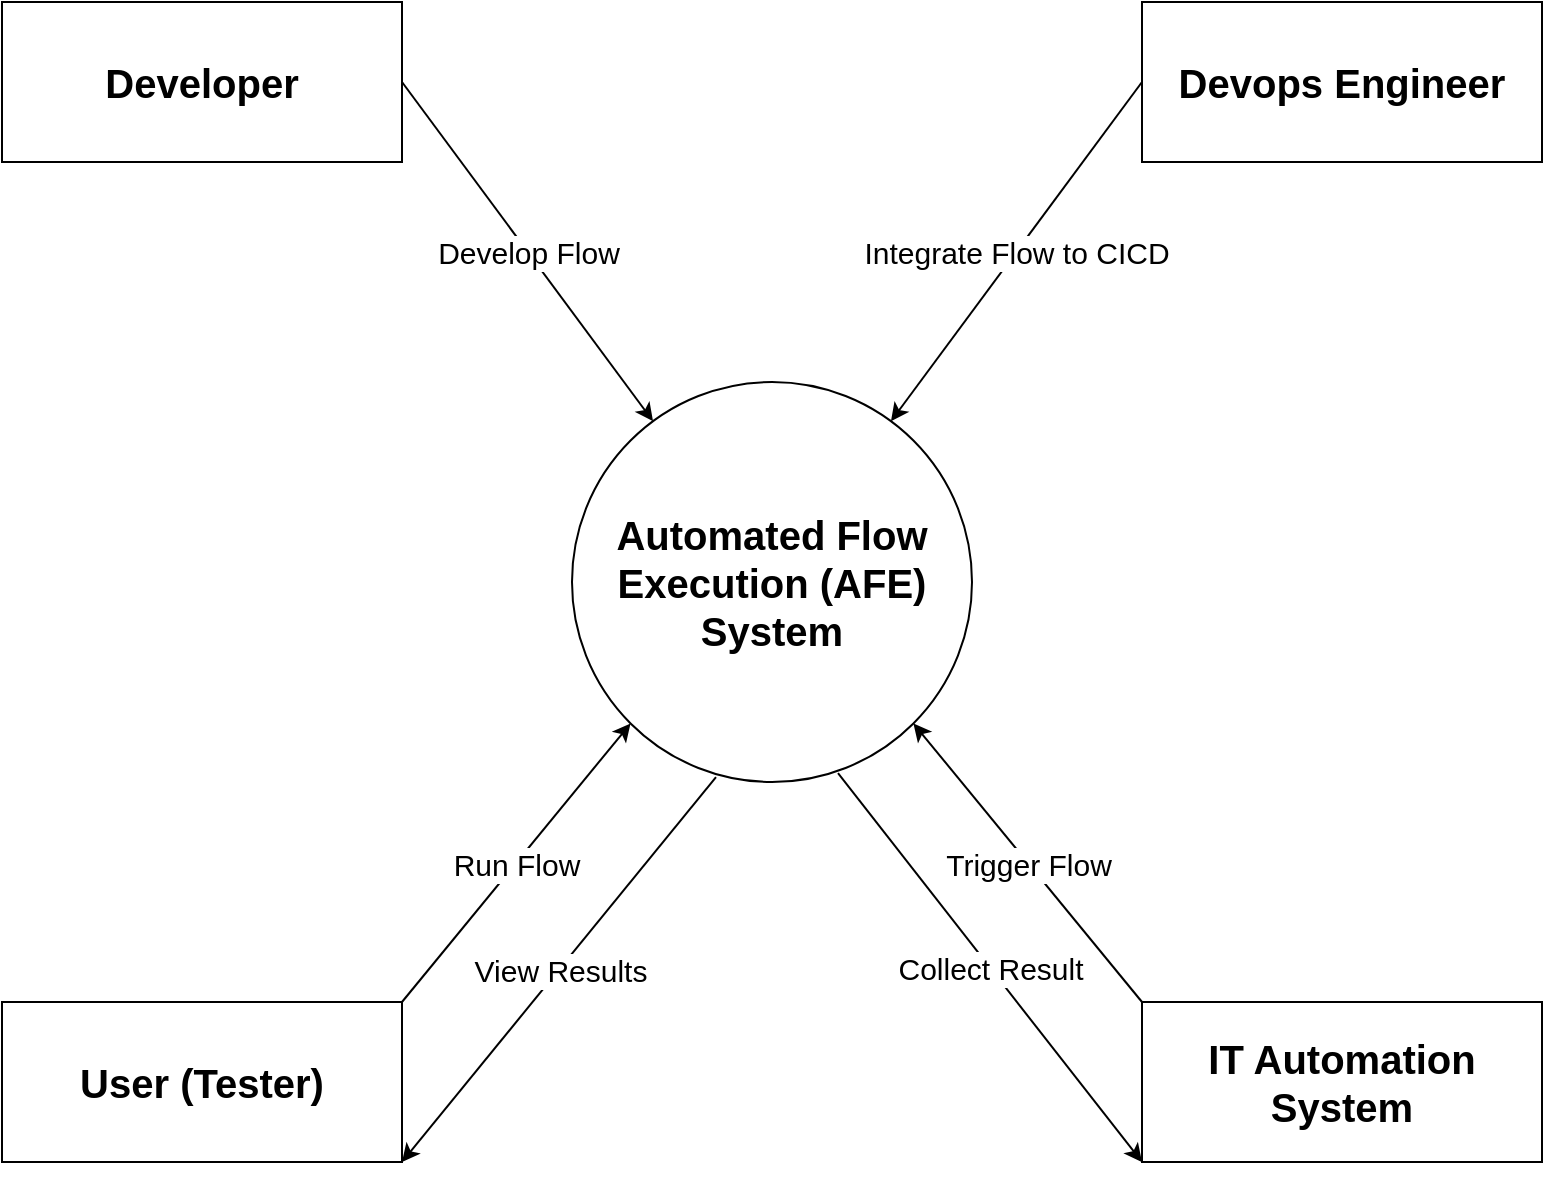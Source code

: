 <mxfile version="16.5.1" type="device"><diagram id="5Ob8_Jfgo25W6WPa0Cbb" name="Page-1"><mxGraphModel dx="1102" dy="875" grid="1" gridSize="10" guides="1" tooltips="1" connect="1" arrows="1" fold="1" page="1" pageScale="1" pageWidth="850" pageHeight="1100" math="0" shadow="0"><root><mxCell id="0"/><mxCell id="1" parent="0"/><mxCell id="VKnQegLB0JU4gR2uy5td-1" value="&lt;b&gt;&lt;font style=&quot;font-size: 20px&quot;&gt;Automated Flow Execution (AFE) System&lt;/font&gt;&lt;/b&gt;" style="ellipse;whiteSpace=wrap;html=1;aspect=fixed;" parent="1" vertex="1"><mxGeometry x="325" y="450" width="200" height="200" as="geometry"/></mxCell><mxCell id="VKnQegLB0JU4gR2uy5td-2" value="&lt;b&gt;Developer&lt;/b&gt;" style="rounded=0;whiteSpace=wrap;html=1;fontSize=20;" parent="1" vertex="1"><mxGeometry x="40" y="260" width="200" height="80" as="geometry"/></mxCell><mxCell id="VKnQegLB0JU4gR2uy5td-3" value="&lt;b&gt;User (Tester)&lt;/b&gt;" style="rounded=0;whiteSpace=wrap;html=1;fontSize=20;" parent="1" vertex="1"><mxGeometry x="40" y="760" width="200" height="80" as="geometry"/></mxCell><mxCell id="VKnQegLB0JU4gR2uy5td-4" value="&lt;b&gt;Devops Engineer&lt;/b&gt;" style="rounded=0;whiteSpace=wrap;html=1;fontSize=20;" parent="1" vertex="1"><mxGeometry x="610" y="260" width="200" height="80" as="geometry"/></mxCell><mxCell id="VKnQegLB0JU4gR2uy5td-6" value="&lt;b&gt;IT Automation System&lt;/b&gt;" style="rounded=0;whiteSpace=wrap;html=1;fontSize=20;" parent="1" vertex="1"><mxGeometry x="610" y="760" width="200" height="80" as="geometry"/></mxCell><mxCell id="VKnQegLB0JU4gR2uy5td-20" value="" style="endArrow=classic;html=1;rounded=0;fontSize=20;exitX=1;exitY=0.5;exitDx=0;exitDy=0;" parent="1" source="VKnQegLB0JU4gR2uy5td-2" target="VKnQegLB0JU4gR2uy5td-1" edge="1"><mxGeometry relative="1" as="geometry"><mxPoint x="240" y="310" as="sourcePoint"/><mxPoint x="363.985" y="470.771" as="targetPoint"/></mxGeometry></mxCell><mxCell id="VKnQegLB0JU4gR2uy5td-21" value="&lt;font style=&quot;font-size: 15px;&quot;&gt;Develop Flow&lt;/font&gt;" style="edgeLabel;resizable=0;html=1;align=center;verticalAlign=middle;fontSize=15;" parent="VKnQegLB0JU4gR2uy5td-20" connectable="0" vertex="1"><mxGeometry relative="1" as="geometry"/></mxCell><mxCell id="VKnQegLB0JU4gR2uy5td-22" value="" style="endArrow=classic;html=1;rounded=0;fontSize=15;exitX=1;exitY=0;exitDx=0;exitDy=0;entryX=0;entryY=1;entryDx=0;entryDy=0;" parent="1" source="VKnQegLB0JU4gR2uy5td-3" target="VKnQegLB0JU4gR2uy5td-1" edge="1"><mxGeometry relative="1" as="geometry"><mxPoint x="220" y="550" as="sourcePoint"/><mxPoint x="320" y="550" as="targetPoint"/></mxGeometry></mxCell><mxCell id="VKnQegLB0JU4gR2uy5td-23" value="&lt;font style=&quot;font-size: 15px;&quot;&gt;Run Flow&lt;/font&gt;" style="edgeLabel;resizable=0;html=1;align=center;verticalAlign=middle;fontSize=15;" parent="VKnQegLB0JU4gR2uy5td-22" connectable="0" vertex="1"><mxGeometry relative="1" as="geometry"/></mxCell><mxCell id="VKnQegLB0JU4gR2uy5td-24" value="" style="endArrow=classic;html=1;rounded=0;fontSize=15;entryX=1;entryY=1;entryDx=0;entryDy=0;exitX=0.36;exitY=0.988;exitDx=0;exitDy=0;exitPerimeter=0;" parent="1" source="VKnQegLB0JU4gR2uy5td-1" target="VKnQegLB0JU4gR2uy5td-3" edge="1"><mxGeometry relative="1" as="geometry"><mxPoint x="390" y="640" as="sourcePoint"/><mxPoint x="320" y="550" as="targetPoint"/></mxGeometry></mxCell><mxCell id="VKnQegLB0JU4gR2uy5td-25" value="&lt;span style=&quot;font-size: 15px;&quot;&gt;View Results&lt;/span&gt;" style="edgeLabel;resizable=0;html=1;align=center;verticalAlign=middle;fontSize=15;" parent="VKnQegLB0JU4gR2uy5td-24" connectable="0" vertex="1"><mxGeometry relative="1" as="geometry"/></mxCell><mxCell id="VKnQegLB0JU4gR2uy5td-26" value="" style="endArrow=classic;html=1;rounded=0;fontSize=10;exitX=0;exitY=0;exitDx=0;exitDy=0;entryX=1;entryY=1;entryDx=0;entryDy=0;" parent="1" source="VKnQegLB0JU4gR2uy5td-6" target="VKnQegLB0JU4gR2uy5td-1" edge="1"><mxGeometry relative="1" as="geometry"><mxPoint x="450" y="570" as="sourcePoint"/><mxPoint x="550" y="570" as="targetPoint"/></mxGeometry></mxCell><mxCell id="VKnQegLB0JU4gR2uy5td-27" value="Trigger Flow" style="edgeLabel;resizable=0;html=1;align=center;verticalAlign=middle;fontSize=15;" parent="VKnQegLB0JU4gR2uy5td-26" connectable="0" vertex="1"><mxGeometry relative="1" as="geometry"/></mxCell><mxCell id="VKnQegLB0JU4gR2uy5td-28" value="" style="endArrow=classic;html=1;rounded=0;fontSize=10;exitX=0.665;exitY=0.978;exitDx=0;exitDy=0;exitPerimeter=0;entryX=0;entryY=1;entryDx=0;entryDy=0;" parent="1" source="VKnQegLB0JU4gR2uy5td-1" target="VKnQegLB0JU4gR2uy5td-6" edge="1"><mxGeometry relative="1" as="geometry"><mxPoint x="480" y="650" as="sourcePoint"/><mxPoint x="580" y="650" as="targetPoint"/></mxGeometry></mxCell><mxCell id="VKnQegLB0JU4gR2uy5td-29" value="Collect Result" style="edgeLabel;resizable=0;html=1;align=center;verticalAlign=middle;fontSize=15;" parent="VKnQegLB0JU4gR2uy5td-28" connectable="0" vertex="1"><mxGeometry relative="1" as="geometry"/></mxCell><mxCell id="VKnQegLB0JU4gR2uy5td-30" value="" style="endArrow=classic;html=1;rounded=0;fontSize=10;" parent="1" target="VKnQegLB0JU4gR2uy5td-1" edge="1"><mxGeometry relative="1" as="geometry"><mxPoint x="610" y="300" as="sourcePoint"/><mxPoint x="620" y="570" as="targetPoint"/></mxGeometry></mxCell><mxCell id="VKnQegLB0JU4gR2uy5td-31" value="Integrate Flow to CICD" style="edgeLabel;resizable=0;html=1;align=center;verticalAlign=middle;fontSize=15;" parent="VKnQegLB0JU4gR2uy5td-30" connectable="0" vertex="1"><mxGeometry relative="1" as="geometry"/></mxCell></root></mxGraphModel></diagram></mxfile>